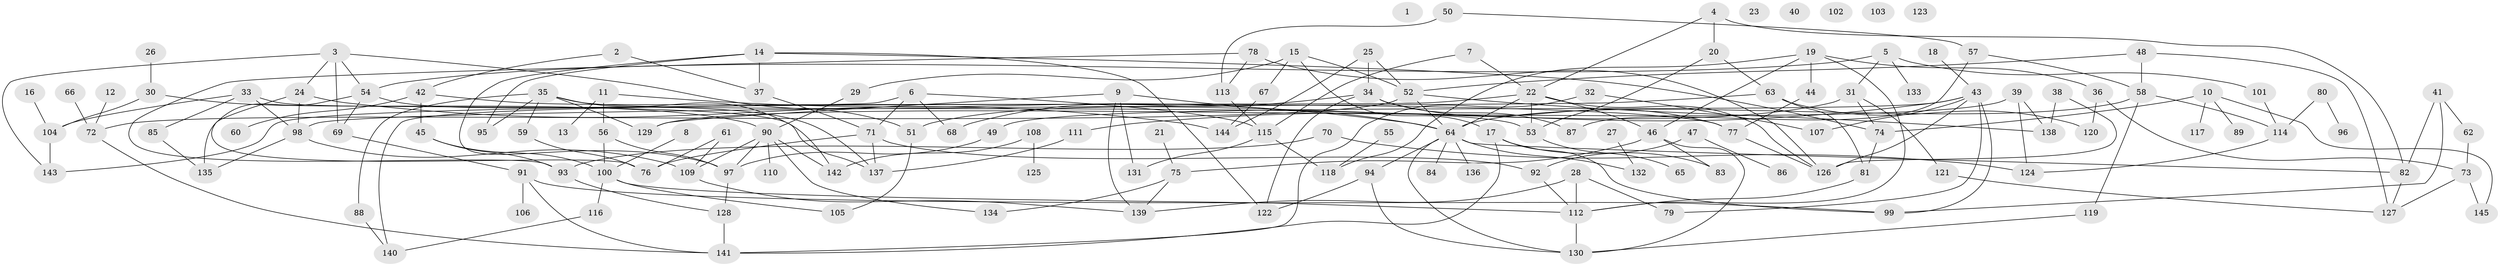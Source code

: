 // Generated by graph-tools (version 1.1) at 2025/49/03/09/25 03:49:04]
// undirected, 145 vertices, 213 edges
graph export_dot {
graph [start="1"]
  node [color=gray90,style=filled];
  1;
  2;
  3;
  4;
  5;
  6;
  7;
  8;
  9;
  10;
  11;
  12;
  13;
  14;
  15;
  16;
  17;
  18;
  19;
  20;
  21;
  22;
  23;
  24;
  25;
  26;
  27;
  28;
  29;
  30;
  31;
  32;
  33;
  34;
  35;
  36;
  37;
  38;
  39;
  40;
  41;
  42;
  43;
  44;
  45;
  46;
  47;
  48;
  49;
  50;
  51;
  52;
  53;
  54;
  55;
  56;
  57;
  58;
  59;
  60;
  61;
  62;
  63;
  64;
  65;
  66;
  67;
  68;
  69;
  70;
  71;
  72;
  73;
  74;
  75;
  76;
  77;
  78;
  79;
  80;
  81;
  82;
  83;
  84;
  85;
  86;
  87;
  88;
  89;
  90;
  91;
  92;
  93;
  94;
  95;
  96;
  97;
  98;
  99;
  100;
  101;
  102;
  103;
  104;
  105;
  106;
  107;
  108;
  109;
  110;
  111;
  112;
  113;
  114;
  115;
  116;
  117;
  118;
  119;
  120;
  121;
  122;
  123;
  124;
  125;
  126;
  127;
  128;
  129;
  130;
  131;
  132;
  133;
  134;
  135;
  136;
  137;
  138;
  139;
  140;
  141;
  142;
  143;
  144;
  145;
  2 -- 37;
  2 -- 42;
  3 -- 24;
  3 -- 51;
  3 -- 54;
  3 -- 69;
  3 -- 143;
  4 -- 20;
  4 -- 22;
  4 -- 82;
  5 -- 31;
  5 -- 54;
  5 -- 101;
  5 -- 133;
  6 -- 68;
  6 -- 71;
  6 -- 115;
  6 -- 140;
  7 -- 22;
  7 -- 115;
  8 -- 100;
  9 -- 64;
  9 -- 129;
  9 -- 131;
  9 -- 139;
  10 -- 74;
  10 -- 89;
  10 -- 117;
  10 -- 145;
  11 -- 13;
  11 -- 56;
  11 -- 64;
  12 -- 72;
  14 -- 37;
  14 -- 74;
  14 -- 95;
  14 -- 97;
  14 -- 122;
  15 -- 17;
  15 -- 29;
  15 -- 52;
  15 -- 67;
  16 -- 104;
  17 -- 83;
  17 -- 99;
  17 -- 141;
  18 -- 43;
  19 -- 36;
  19 -- 44;
  19 -- 46;
  19 -- 112;
  19 -- 118;
  20 -- 53;
  20 -- 63;
  21 -- 75;
  22 -- 46;
  22 -- 53;
  22 -- 64;
  22 -- 126;
  22 -- 143;
  24 -- 76;
  24 -- 98;
  24 -- 144;
  25 -- 34;
  25 -- 52;
  25 -- 144;
  26 -- 30;
  27 -- 132;
  28 -- 79;
  28 -- 112;
  28 -- 139;
  29 -- 90;
  30 -- 90;
  30 -- 104;
  31 -- 51;
  31 -- 74;
  31 -- 121;
  32 -- 107;
  32 -- 141;
  33 -- 85;
  33 -- 98;
  33 -- 104;
  33 -- 137;
  34 -- 68;
  34 -- 77;
  34 -- 87;
  34 -- 122;
  35 -- 53;
  35 -- 59;
  35 -- 88;
  35 -- 95;
  35 -- 129;
  35 -- 142;
  36 -- 73;
  36 -- 120;
  37 -- 71;
  38 -- 126;
  38 -- 138;
  39 -- 124;
  39 -- 129;
  39 -- 138;
  41 -- 62;
  41 -- 82;
  41 -- 99;
  42 -- 45;
  42 -- 60;
  42 -- 77;
  43 -- 49;
  43 -- 79;
  43 -- 99;
  43 -- 107;
  43 -- 111;
  43 -- 126;
  44 -- 77;
  45 -- 93;
  45 -- 100;
  46 -- 75;
  46 -- 83;
  46 -- 130;
  47 -- 86;
  47 -- 92;
  48 -- 52;
  48 -- 58;
  48 -- 127;
  49 -- 97;
  50 -- 57;
  50 -- 113;
  51 -- 105;
  52 -- 64;
  52 -- 72;
  52 -- 138;
  53 -- 65;
  54 -- 69;
  54 -- 135;
  54 -- 137;
  55 -- 118;
  56 -- 97;
  56 -- 100;
  57 -- 58;
  57 -- 87;
  58 -- 64;
  58 -- 114;
  58 -- 119;
  59 -- 76;
  61 -- 76;
  61 -- 109;
  62 -- 73;
  63 -- 81;
  63 -- 98;
  63 -- 120;
  64 -- 82;
  64 -- 84;
  64 -- 94;
  64 -- 130;
  64 -- 132;
  64 -- 136;
  66 -- 72;
  67 -- 144;
  69 -- 91;
  70 -- 93;
  70 -- 124;
  71 -- 76;
  71 -- 92;
  71 -- 137;
  72 -- 141;
  73 -- 127;
  73 -- 145;
  74 -- 81;
  75 -- 134;
  75 -- 139;
  77 -- 126;
  78 -- 93;
  78 -- 113;
  78 -- 126;
  80 -- 96;
  80 -- 114;
  81 -- 112;
  82 -- 127;
  85 -- 135;
  88 -- 140;
  90 -- 97;
  90 -- 109;
  90 -- 110;
  90 -- 134;
  90 -- 142;
  91 -- 99;
  91 -- 106;
  91 -- 141;
  92 -- 112;
  93 -- 128;
  94 -- 122;
  94 -- 130;
  97 -- 128;
  98 -- 109;
  98 -- 135;
  100 -- 105;
  100 -- 112;
  100 -- 116;
  101 -- 114;
  104 -- 143;
  108 -- 125;
  108 -- 142;
  109 -- 139;
  111 -- 137;
  112 -- 130;
  113 -- 115;
  114 -- 124;
  115 -- 118;
  115 -- 131;
  116 -- 140;
  119 -- 130;
  121 -- 127;
  128 -- 141;
}
